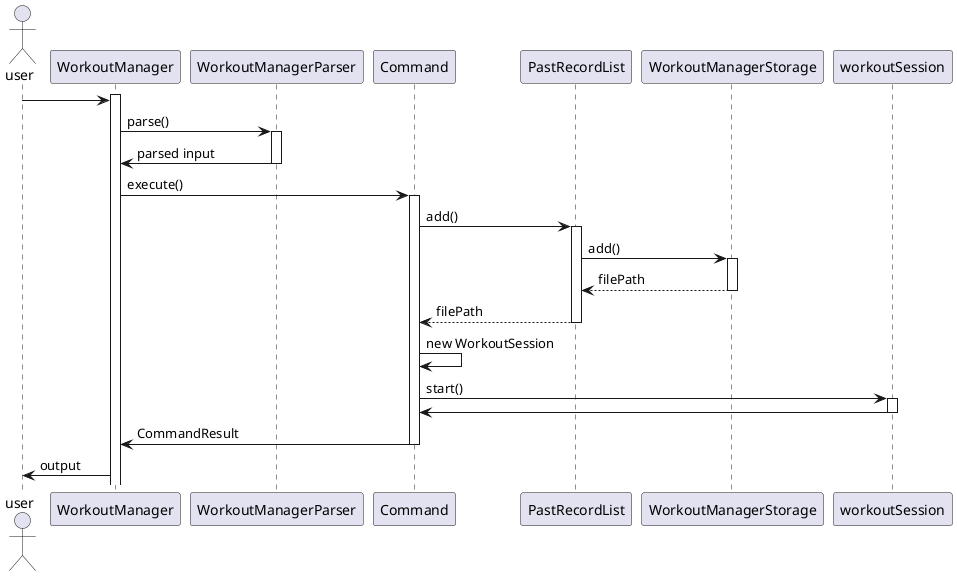 @startuml
actor user
activate WorkoutManager
user -> WorkoutManager
WorkoutManager -> WorkoutManagerParser : parse()
activate WorkoutManagerParser
WorkoutManagerParser -> WorkoutManager : parsed input
deactivate WorkoutManagerParser

WorkoutManager -> Command : execute()
activate Command

Command -> PastRecordList : add()
activate PastRecordList

PastRecordList -> WorkoutManagerStorage : add()
activate WorkoutManagerStorage
WorkoutManagerStorage --> PastRecordList : filePath
deactivate WorkoutManagerStorage

PastRecordList --> Command : filePath
deactivate PastRecordList

Command -> Command : new WorkoutSession
Command -> workoutSession : start()
activate workoutSession
workoutSession -> Command
deactivate workoutSession

Command -> WorkoutManager : CommandResult
deactivate Command

WorkoutManager ->  user : output

@enduml